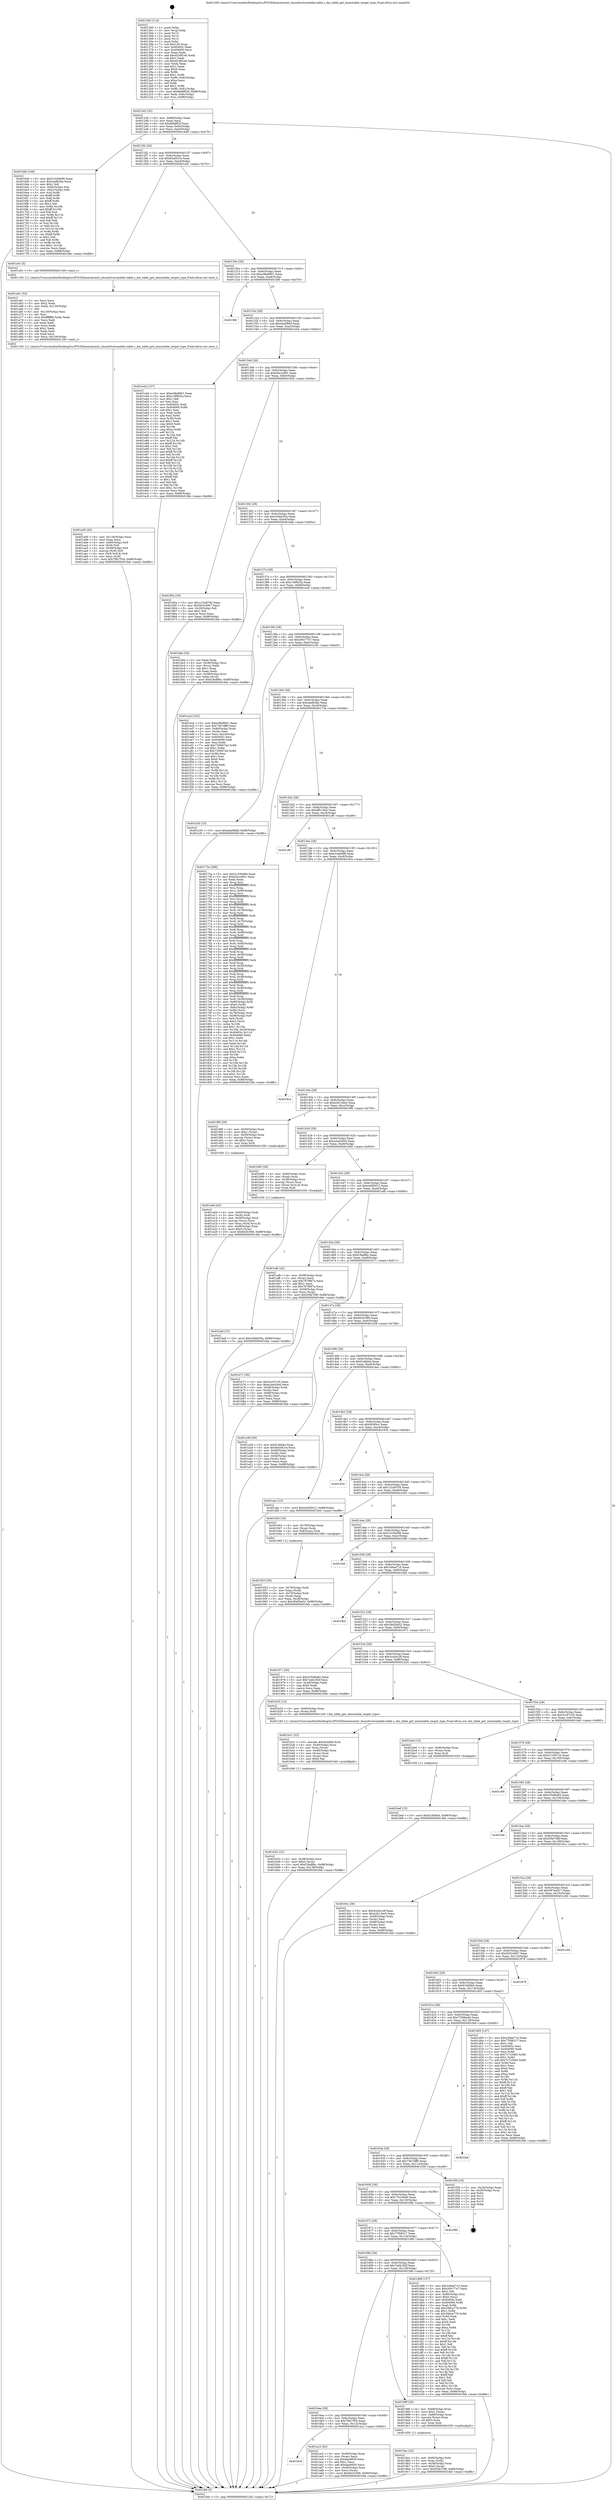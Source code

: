 digraph "0x401260" {
  label = "0x401260 (/mnt/c/Users/mathe/Desktop/tcc/POCII/binaries/extr_linuxdriversmddm-table.c_dm_table_get_immutable_target_type_Final-ollvm.out::main(0))"
  labelloc = "t"
  node[shape=record]

  Entry [label="",width=0.3,height=0.3,shape=circle,fillcolor=black,style=filled]
  "0x4012d2" [label="{
     0x4012d2 [32]\l
     | [instrs]\l
     &nbsp;&nbsp;0x4012d2 \<+6\>: mov -0x88(%rbp),%eax\l
     &nbsp;&nbsp;0x4012d8 \<+2\>: mov %eax,%ecx\l
     &nbsp;&nbsp;0x4012da \<+6\>: sub $0x8bfdf02f,%ecx\l
     &nbsp;&nbsp;0x4012e0 \<+6\>: mov %eax,-0x9c(%rbp)\l
     &nbsp;&nbsp;0x4012e6 \<+6\>: mov %ecx,-0xa0(%rbp)\l
     &nbsp;&nbsp;0x4012ec \<+6\>: je 00000000004016d0 \<main+0x470\>\l
  }"]
  "0x4016d0" [label="{
     0x4016d0 [106]\l
     | [instrs]\l
     &nbsp;&nbsp;0x4016d0 \<+5\>: mov $0x2103bd96,%eax\l
     &nbsp;&nbsp;0x4016d5 \<+5\>: mov $0xceefb3be,%ecx\l
     &nbsp;&nbsp;0x4016da \<+2\>: mov $0x1,%dl\l
     &nbsp;&nbsp;0x4016dc \<+7\>: mov -0x82(%rbp),%sil\l
     &nbsp;&nbsp;0x4016e3 \<+7\>: mov -0x81(%rbp),%dil\l
     &nbsp;&nbsp;0x4016ea \<+3\>: mov %sil,%r8b\l
     &nbsp;&nbsp;0x4016ed \<+4\>: xor $0xff,%r8b\l
     &nbsp;&nbsp;0x4016f1 \<+3\>: mov %dil,%r9b\l
     &nbsp;&nbsp;0x4016f4 \<+4\>: xor $0xff,%r9b\l
     &nbsp;&nbsp;0x4016f8 \<+3\>: xor $0x1,%dl\l
     &nbsp;&nbsp;0x4016fb \<+3\>: mov %r8b,%r10b\l
     &nbsp;&nbsp;0x4016fe \<+4\>: and $0xff,%r10b\l
     &nbsp;&nbsp;0x401702 \<+3\>: and %dl,%sil\l
     &nbsp;&nbsp;0x401705 \<+3\>: mov %r9b,%r11b\l
     &nbsp;&nbsp;0x401708 \<+4\>: and $0xff,%r11b\l
     &nbsp;&nbsp;0x40170c \<+3\>: and %dl,%dil\l
     &nbsp;&nbsp;0x40170f \<+3\>: or %sil,%r10b\l
     &nbsp;&nbsp;0x401712 \<+3\>: or %dil,%r11b\l
     &nbsp;&nbsp;0x401715 \<+3\>: xor %r11b,%r10b\l
     &nbsp;&nbsp;0x401718 \<+3\>: or %r9b,%r8b\l
     &nbsp;&nbsp;0x40171b \<+4\>: xor $0xff,%r8b\l
     &nbsp;&nbsp;0x40171f \<+3\>: or $0x1,%dl\l
     &nbsp;&nbsp;0x401722 \<+3\>: and %dl,%r8b\l
     &nbsp;&nbsp;0x401725 \<+3\>: or %r8b,%r10b\l
     &nbsp;&nbsp;0x401728 \<+4\>: test $0x1,%r10b\l
     &nbsp;&nbsp;0x40172c \<+3\>: cmovne %ecx,%eax\l
     &nbsp;&nbsp;0x40172f \<+6\>: mov %eax,-0x88(%rbp)\l
     &nbsp;&nbsp;0x401735 \<+5\>: jmp 0000000000401feb \<main+0xd8b\>\l
  }"]
  "0x4012f2" [label="{
     0x4012f2 [28]\l
     | [instrs]\l
     &nbsp;&nbsp;0x4012f2 \<+5\>: jmp 00000000004012f7 \<main+0x97\>\l
     &nbsp;&nbsp;0x4012f7 \<+6\>: mov -0x9c(%rbp),%eax\l
     &nbsp;&nbsp;0x4012fd \<+5\>: sub $0x9cbd5cc4,%eax\l
     &nbsp;&nbsp;0x401302 \<+6\>: mov %eax,-0xa4(%rbp)\l
     &nbsp;&nbsp;0x401308 \<+6\>: je 0000000000401a5c \<main+0x7fc\>\l
  }"]
  "0x401feb" [label="{
     0x401feb [5]\l
     | [instrs]\l
     &nbsp;&nbsp;0x401feb \<+5\>: jmp 00000000004012d2 \<main+0x72\>\l
  }"]
  "0x401260" [label="{
     0x401260 [114]\l
     | [instrs]\l
     &nbsp;&nbsp;0x401260 \<+1\>: push %rbp\l
     &nbsp;&nbsp;0x401261 \<+3\>: mov %rsp,%rbp\l
     &nbsp;&nbsp;0x401264 \<+2\>: push %r15\l
     &nbsp;&nbsp;0x401266 \<+2\>: push %r14\l
     &nbsp;&nbsp;0x401268 \<+2\>: push %r12\l
     &nbsp;&nbsp;0x40126a \<+1\>: push %rbx\l
     &nbsp;&nbsp;0x40126b \<+7\>: sub $0x120,%rsp\l
     &nbsp;&nbsp;0x401272 \<+7\>: mov 0x40405c,%eax\l
     &nbsp;&nbsp;0x401279 \<+7\>: mov 0x404060,%ecx\l
     &nbsp;&nbsp;0x401280 \<+2\>: mov %eax,%edx\l
     &nbsp;&nbsp;0x401282 \<+6\>: add $0xd2cf81e6,%edx\l
     &nbsp;&nbsp;0x401288 \<+3\>: sub $0x1,%edx\l
     &nbsp;&nbsp;0x40128b \<+6\>: sub $0xd2cf81e6,%edx\l
     &nbsp;&nbsp;0x401291 \<+3\>: imul %edx,%eax\l
     &nbsp;&nbsp;0x401294 \<+3\>: and $0x1,%eax\l
     &nbsp;&nbsp;0x401297 \<+3\>: cmp $0x0,%eax\l
     &nbsp;&nbsp;0x40129a \<+4\>: sete %r8b\l
     &nbsp;&nbsp;0x40129e \<+4\>: and $0x1,%r8b\l
     &nbsp;&nbsp;0x4012a2 \<+7\>: mov %r8b,-0x82(%rbp)\l
     &nbsp;&nbsp;0x4012a9 \<+3\>: cmp $0xa,%ecx\l
     &nbsp;&nbsp;0x4012ac \<+4\>: setl %r8b\l
     &nbsp;&nbsp;0x4012b0 \<+4\>: and $0x1,%r8b\l
     &nbsp;&nbsp;0x4012b4 \<+7\>: mov %r8b,-0x81(%rbp)\l
     &nbsp;&nbsp;0x4012bb \<+10\>: movl $0x8bfdf02f,-0x88(%rbp)\l
     &nbsp;&nbsp;0x4012c5 \<+6\>: mov %edi,-0x8c(%rbp)\l
     &nbsp;&nbsp;0x4012cb \<+7\>: mov %rsi,-0x98(%rbp)\l
  }"]
  Exit [label="",width=0.3,height=0.3,shape=circle,fillcolor=black,style=filled,peripheries=2]
  "0x401a5c" [label="{
     0x401a5c [5]\l
     | [instrs]\l
     &nbsp;&nbsp;0x401a5c \<+5\>: call 0000000000401160 \<next_i\>\l
     | [calls]\l
     &nbsp;&nbsp;0x401160 \{1\} (/mnt/c/Users/mathe/Desktop/tcc/POCII/binaries/extr_linuxdriversmddm-table.c_dm_table_get_immutable_target_type_Final-ollvm.out::next_i)\l
  }"]
  "0x40130e" [label="{
     0x40130e [28]\l
     | [instrs]\l
     &nbsp;&nbsp;0x40130e \<+5\>: jmp 0000000000401313 \<main+0xb3\>\l
     &nbsp;&nbsp;0x401313 \<+6\>: mov -0x9c(%rbp),%eax\l
     &nbsp;&nbsp;0x401319 \<+5\>: sub $0xa38e8901,%eax\l
     &nbsp;&nbsp;0x40131e \<+6\>: mov %eax,-0xa8(%rbp)\l
     &nbsp;&nbsp;0x401324 \<+6\>: je 0000000000401fd6 \<main+0xd76\>\l
  }"]
  "0x401bef" [label="{
     0x401bef [15]\l
     | [instrs]\l
     &nbsp;&nbsp;0x401bef \<+10\>: movl $0x61f4f4b4,-0x88(%rbp)\l
     &nbsp;&nbsp;0x401bf9 \<+5\>: jmp 0000000000401feb \<main+0xd8b\>\l
  }"]
  "0x401fd6" [label="{
     0x401fd6\l
  }", style=dashed]
  "0x40132a" [label="{
     0x40132a [28]\l
     | [instrs]\l
     &nbsp;&nbsp;0x40132a \<+5\>: jmp 000000000040132f \<main+0xcf\>\l
     &nbsp;&nbsp;0x40132f \<+6\>: mov -0x9c(%rbp),%eax\l
     &nbsp;&nbsp;0x401335 \<+5\>: sub $0xaba0fbbf,%eax\l
     &nbsp;&nbsp;0x40133a \<+6\>: mov %eax,-0xac(%rbp)\l
     &nbsp;&nbsp;0x401340 \<+6\>: je 0000000000401e44 \<main+0xbe4\>\l
  }"]
  "0x401baf" [label="{
     0x401baf [15]\l
     | [instrs]\l
     &nbsp;&nbsp;0x401baf \<+10\>: movl $0xc04b630a,-0x88(%rbp)\l
     &nbsp;&nbsp;0x401bb9 \<+5\>: jmp 0000000000401feb \<main+0xd8b\>\l
  }"]
  "0x401e44" [label="{
     0x401e44 [137]\l
     | [instrs]\l
     &nbsp;&nbsp;0x401e44 \<+5\>: mov $0xa38e8901,%eax\l
     &nbsp;&nbsp;0x401e49 \<+5\>: mov $0xc18f925a,%ecx\l
     &nbsp;&nbsp;0x401e4e \<+2\>: mov $0x1,%dl\l
     &nbsp;&nbsp;0x401e50 \<+2\>: xor %esi,%esi\l
     &nbsp;&nbsp;0x401e52 \<+7\>: mov 0x40405c,%edi\l
     &nbsp;&nbsp;0x401e59 \<+8\>: mov 0x404060,%r8d\l
     &nbsp;&nbsp;0x401e61 \<+3\>: sub $0x1,%esi\l
     &nbsp;&nbsp;0x401e64 \<+3\>: mov %edi,%r9d\l
     &nbsp;&nbsp;0x401e67 \<+3\>: add %esi,%r9d\l
     &nbsp;&nbsp;0x401e6a \<+4\>: imul %r9d,%edi\l
     &nbsp;&nbsp;0x401e6e \<+3\>: and $0x1,%edi\l
     &nbsp;&nbsp;0x401e71 \<+3\>: cmp $0x0,%edi\l
     &nbsp;&nbsp;0x401e74 \<+4\>: sete %r10b\l
     &nbsp;&nbsp;0x401e78 \<+4\>: cmp $0xa,%r8d\l
     &nbsp;&nbsp;0x401e7c \<+4\>: setl %r11b\l
     &nbsp;&nbsp;0x401e80 \<+3\>: mov %r10b,%bl\l
     &nbsp;&nbsp;0x401e83 \<+3\>: xor $0xff,%bl\l
     &nbsp;&nbsp;0x401e86 \<+3\>: mov %r11b,%r14b\l
     &nbsp;&nbsp;0x401e89 \<+4\>: xor $0xff,%r14b\l
     &nbsp;&nbsp;0x401e8d \<+3\>: xor $0x1,%dl\l
     &nbsp;&nbsp;0x401e90 \<+3\>: mov %bl,%r15b\l
     &nbsp;&nbsp;0x401e93 \<+4\>: and $0xff,%r15b\l
     &nbsp;&nbsp;0x401e97 \<+3\>: and %dl,%r10b\l
     &nbsp;&nbsp;0x401e9a \<+3\>: mov %r14b,%r12b\l
     &nbsp;&nbsp;0x401e9d \<+4\>: and $0xff,%r12b\l
     &nbsp;&nbsp;0x401ea1 \<+3\>: and %dl,%r11b\l
     &nbsp;&nbsp;0x401ea4 \<+3\>: or %r10b,%r15b\l
     &nbsp;&nbsp;0x401ea7 \<+3\>: or %r11b,%r12b\l
     &nbsp;&nbsp;0x401eaa \<+3\>: xor %r12b,%r15b\l
     &nbsp;&nbsp;0x401ead \<+3\>: or %r14b,%bl\l
     &nbsp;&nbsp;0x401eb0 \<+3\>: xor $0xff,%bl\l
     &nbsp;&nbsp;0x401eb3 \<+3\>: or $0x1,%dl\l
     &nbsp;&nbsp;0x401eb6 \<+2\>: and %dl,%bl\l
     &nbsp;&nbsp;0x401eb8 \<+3\>: or %bl,%r15b\l
     &nbsp;&nbsp;0x401ebb \<+4\>: test $0x1,%r15b\l
     &nbsp;&nbsp;0x401ebf \<+3\>: cmovne %ecx,%eax\l
     &nbsp;&nbsp;0x401ec2 \<+6\>: mov %eax,-0x88(%rbp)\l
     &nbsp;&nbsp;0x401ec8 \<+5\>: jmp 0000000000401feb \<main+0xd8b\>\l
  }"]
  "0x401346" [label="{
     0x401346 [28]\l
     | [instrs]\l
     &nbsp;&nbsp;0x401346 \<+5\>: jmp 000000000040134b \<main+0xeb\>\l
     &nbsp;&nbsp;0x40134b \<+6\>: mov -0x9c(%rbp),%eax\l
     &nbsp;&nbsp;0x401351 \<+5\>: sub $0xb5a1e901,%eax\l
     &nbsp;&nbsp;0x401356 \<+6\>: mov %eax,-0xb0(%rbp)\l
     &nbsp;&nbsp;0x40135c \<+6\>: je 000000000040185a \<main+0x5fa\>\l
  }"]
  "0x401b52" [label="{
     0x401b52 [31]\l
     | [instrs]\l
     &nbsp;&nbsp;0x401b52 \<+4\>: mov -0x38(%rbp),%rcx\l
     &nbsp;&nbsp;0x401b56 \<+6\>: movl $0x0,(%rcx)\l
     &nbsp;&nbsp;0x401b5c \<+10\>: movl $0xf18a8fbc,-0x88(%rbp)\l
     &nbsp;&nbsp;0x401b66 \<+6\>: mov %eax,-0x138(%rbp)\l
     &nbsp;&nbsp;0x401b6c \<+5\>: jmp 0000000000401feb \<main+0xd8b\>\l
  }"]
  "0x40185a" [label="{
     0x40185a [30]\l
     | [instrs]\l
     &nbsp;&nbsp;0x40185a \<+5\>: mov $0x131b8705,%eax\l
     &nbsp;&nbsp;0x40185f \<+5\>: mov $0x5b524907,%ecx\l
     &nbsp;&nbsp;0x401864 \<+3\>: mov -0x29(%rbp),%dl\l
     &nbsp;&nbsp;0x401867 \<+3\>: test $0x1,%dl\l
     &nbsp;&nbsp;0x40186a \<+3\>: cmovne %ecx,%eax\l
     &nbsp;&nbsp;0x40186d \<+6\>: mov %eax,-0x88(%rbp)\l
     &nbsp;&nbsp;0x401873 \<+5\>: jmp 0000000000401feb \<main+0xd8b\>\l
  }"]
  "0x401362" [label="{
     0x401362 [28]\l
     | [instrs]\l
     &nbsp;&nbsp;0x401362 \<+5\>: jmp 0000000000401367 \<main+0x107\>\l
     &nbsp;&nbsp;0x401367 \<+6\>: mov -0x9c(%rbp),%eax\l
     &nbsp;&nbsp;0x40136d \<+5\>: sub $0xc04b630a,%eax\l
     &nbsp;&nbsp;0x401372 \<+6\>: mov %eax,-0xb4(%rbp)\l
     &nbsp;&nbsp;0x401378 \<+6\>: je 0000000000401bbe \<main+0x95e\>\l
  }"]
  "0x401b31" [label="{
     0x401b31 [33]\l
     | [instrs]\l
     &nbsp;&nbsp;0x401b31 \<+10\>: movabs $0x4020b6,%rdi\l
     &nbsp;&nbsp;0x401b3b \<+4\>: mov -0x40(%rbp),%rcx\l
     &nbsp;&nbsp;0x401b3f \<+3\>: mov %rax,(%rcx)\l
     &nbsp;&nbsp;0x401b42 \<+4\>: mov -0x40(%rbp),%rax\l
     &nbsp;&nbsp;0x401b46 \<+3\>: mov (%rax),%rax\l
     &nbsp;&nbsp;0x401b49 \<+2\>: mov (%rax),%esi\l
     &nbsp;&nbsp;0x401b4b \<+2\>: mov $0x0,%al\l
     &nbsp;&nbsp;0x401b4d \<+5\>: call 0000000000401040 \<printf@plt\>\l
     | [calls]\l
     &nbsp;&nbsp;0x401040 \{1\} (unknown)\l
  }"]
  "0x401bbe" [label="{
     0x401bbe [34]\l
     | [instrs]\l
     &nbsp;&nbsp;0x401bbe \<+2\>: xor %eax,%eax\l
     &nbsp;&nbsp;0x401bc0 \<+4\>: mov -0x38(%rbp),%rcx\l
     &nbsp;&nbsp;0x401bc4 \<+2\>: mov (%rcx),%edx\l
     &nbsp;&nbsp;0x401bc6 \<+3\>: sub $0x1,%eax\l
     &nbsp;&nbsp;0x401bc9 \<+2\>: sub %eax,%edx\l
     &nbsp;&nbsp;0x401bcb \<+4\>: mov -0x38(%rbp),%rcx\l
     &nbsp;&nbsp;0x401bcf \<+2\>: mov %edx,(%rcx)\l
     &nbsp;&nbsp;0x401bd1 \<+10\>: movl $0xf18a8fbc,-0x88(%rbp)\l
     &nbsp;&nbsp;0x401bdb \<+5\>: jmp 0000000000401feb \<main+0xd8b\>\l
  }"]
  "0x40137e" [label="{
     0x40137e [28]\l
     | [instrs]\l
     &nbsp;&nbsp;0x40137e \<+5\>: jmp 0000000000401383 \<main+0x123\>\l
     &nbsp;&nbsp;0x401383 \<+6\>: mov -0x9c(%rbp),%eax\l
     &nbsp;&nbsp;0x401389 \<+5\>: sub $0xc18f925a,%eax\l
     &nbsp;&nbsp;0x40138e \<+6\>: mov %eax,-0xb8(%rbp)\l
     &nbsp;&nbsp;0x401394 \<+6\>: je 0000000000401ecd \<main+0xc6d\>\l
  }"]
  "0x4016c6" [label="{
     0x4016c6\l
  }", style=dashed]
  "0x401ecd" [label="{
     0x401ecd [105]\l
     | [instrs]\l
     &nbsp;&nbsp;0x401ecd \<+5\>: mov $0xa38e8901,%eax\l
     &nbsp;&nbsp;0x401ed2 \<+5\>: mov $0x74b7dff0,%ecx\l
     &nbsp;&nbsp;0x401ed7 \<+4\>: mov -0x80(%rbp),%rdx\l
     &nbsp;&nbsp;0x401edb \<+2\>: mov (%rdx),%esi\l
     &nbsp;&nbsp;0x401edd \<+3\>: mov %esi,-0x24(%rbp)\l
     &nbsp;&nbsp;0x401ee0 \<+7\>: mov 0x40405c,%esi\l
     &nbsp;&nbsp;0x401ee7 \<+7\>: mov 0x404060,%edi\l
     &nbsp;&nbsp;0x401eee \<+3\>: mov %esi,%r8d\l
     &nbsp;&nbsp;0x401ef1 \<+7\>: add $0x7356074d,%r8d\l
     &nbsp;&nbsp;0x401ef8 \<+4\>: sub $0x1,%r8d\l
     &nbsp;&nbsp;0x401efc \<+7\>: sub $0x7356074d,%r8d\l
     &nbsp;&nbsp;0x401f03 \<+4\>: imul %r8d,%esi\l
     &nbsp;&nbsp;0x401f07 \<+3\>: and $0x1,%esi\l
     &nbsp;&nbsp;0x401f0a \<+3\>: cmp $0x0,%esi\l
     &nbsp;&nbsp;0x401f0d \<+4\>: sete %r9b\l
     &nbsp;&nbsp;0x401f11 \<+3\>: cmp $0xa,%edi\l
     &nbsp;&nbsp;0x401f14 \<+4\>: setl %r10b\l
     &nbsp;&nbsp;0x401f18 \<+3\>: mov %r9b,%r11b\l
     &nbsp;&nbsp;0x401f1b \<+3\>: and %r10b,%r11b\l
     &nbsp;&nbsp;0x401f1e \<+3\>: xor %r10b,%r9b\l
     &nbsp;&nbsp;0x401f21 \<+3\>: or %r9b,%r11b\l
     &nbsp;&nbsp;0x401f24 \<+4\>: test $0x1,%r11b\l
     &nbsp;&nbsp;0x401f28 \<+3\>: cmovne %ecx,%eax\l
     &nbsp;&nbsp;0x401f2b \<+6\>: mov %eax,-0x88(%rbp)\l
     &nbsp;&nbsp;0x401f31 \<+5\>: jmp 0000000000401feb \<main+0xd8b\>\l
  }"]
  "0x40139a" [label="{
     0x40139a [28]\l
     | [instrs]\l
     &nbsp;&nbsp;0x40139a \<+5\>: jmp 000000000040139f \<main+0x13f\>\l
     &nbsp;&nbsp;0x40139f \<+6\>: mov -0x9c(%rbp),%eax\l
     &nbsp;&nbsp;0x4013a5 \<+5\>: sub $0xc95c77e7,%eax\l
     &nbsp;&nbsp;0x4013aa \<+6\>: mov %eax,-0xbc(%rbp)\l
     &nbsp;&nbsp;0x4013b0 \<+6\>: je 0000000000401e35 \<main+0xbd5\>\l
  }"]
  "0x401ac2" [label="{
     0x401ac2 [42]\l
     | [instrs]\l
     &nbsp;&nbsp;0x401ac2 \<+4\>: mov -0x48(%rbp),%rax\l
     &nbsp;&nbsp;0x401ac6 \<+2\>: mov (%rax),%ecx\l
     &nbsp;&nbsp;0x401ac8 \<+6\>: sub $0xdaa9930,%ecx\l
     &nbsp;&nbsp;0x401ace \<+3\>: add $0x1,%ecx\l
     &nbsp;&nbsp;0x401ad1 \<+6\>: add $0xdaa9930,%ecx\l
     &nbsp;&nbsp;0x401ad7 \<+4\>: mov -0x48(%rbp),%rax\l
     &nbsp;&nbsp;0x401adb \<+2\>: mov %ecx,(%rax)\l
     &nbsp;&nbsp;0x401add \<+10\>: movl $0xfdc5c566,-0x88(%rbp)\l
     &nbsp;&nbsp;0x401ae7 \<+5\>: jmp 0000000000401feb \<main+0xd8b\>\l
  }"]
  "0x401e35" [label="{
     0x401e35 [15]\l
     | [instrs]\l
     &nbsp;&nbsp;0x401e35 \<+10\>: movl $0xaba0fbbf,-0x88(%rbp)\l
     &nbsp;&nbsp;0x401e3f \<+5\>: jmp 0000000000401feb \<main+0xd8b\>\l
  }"]
  "0x4013b6" [label="{
     0x4013b6 [28]\l
     | [instrs]\l
     &nbsp;&nbsp;0x4013b6 \<+5\>: jmp 00000000004013bb \<main+0x15b\>\l
     &nbsp;&nbsp;0x4013bb \<+6\>: mov -0x9c(%rbp),%eax\l
     &nbsp;&nbsp;0x4013c1 \<+5\>: sub $0xceefb3be,%eax\l
     &nbsp;&nbsp;0x4013c6 \<+6\>: mov %eax,-0xc0(%rbp)\l
     &nbsp;&nbsp;0x4013cc \<+6\>: je 000000000040173a \<main+0x4da\>\l
  }"]
  "0x401a95" [label="{
     0x401a95 [45]\l
     | [instrs]\l
     &nbsp;&nbsp;0x401a95 \<+6\>: mov -0x134(%rbp),%ecx\l
     &nbsp;&nbsp;0x401a9b \<+3\>: imul %eax,%ecx\l
     &nbsp;&nbsp;0x401a9e \<+4\>: mov -0x60(%rbp),%r8\l
     &nbsp;&nbsp;0x401aa2 \<+3\>: mov (%r8),%r8\l
     &nbsp;&nbsp;0x401aa5 \<+4\>: mov -0x58(%rbp),%r9\l
     &nbsp;&nbsp;0x401aa9 \<+3\>: movslq (%r9),%r9\l
     &nbsp;&nbsp;0x401aac \<+4\>: mov (%r8,%r9,8),%r8\l
     &nbsp;&nbsp;0x401ab0 \<+3\>: mov %ecx,(%r8)\l
     &nbsp;&nbsp;0x401ab3 \<+10\>: movl $0x7f827f34,-0x88(%rbp)\l
     &nbsp;&nbsp;0x401abd \<+5\>: jmp 0000000000401feb \<main+0xd8b\>\l
  }"]
  "0x40173a" [label="{
     0x40173a [288]\l
     | [instrs]\l
     &nbsp;&nbsp;0x40173a \<+5\>: mov $0x2103bd96,%eax\l
     &nbsp;&nbsp;0x40173f \<+5\>: mov $0xb5a1e901,%ecx\l
     &nbsp;&nbsp;0x401744 \<+2\>: xor %edx,%edx\l
     &nbsp;&nbsp;0x401746 \<+3\>: mov %rsp,%rsi\l
     &nbsp;&nbsp;0x401749 \<+4\>: add $0xfffffffffffffff0,%rsi\l
     &nbsp;&nbsp;0x40174d \<+3\>: mov %rsi,%rsp\l
     &nbsp;&nbsp;0x401750 \<+4\>: mov %rsi,-0x80(%rbp)\l
     &nbsp;&nbsp;0x401754 \<+3\>: mov %rsp,%rsi\l
     &nbsp;&nbsp;0x401757 \<+4\>: add $0xfffffffffffffff0,%rsi\l
     &nbsp;&nbsp;0x40175b \<+3\>: mov %rsi,%rsp\l
     &nbsp;&nbsp;0x40175e \<+3\>: mov %rsp,%rdi\l
     &nbsp;&nbsp;0x401761 \<+4\>: add $0xfffffffffffffff0,%rdi\l
     &nbsp;&nbsp;0x401765 \<+3\>: mov %rdi,%rsp\l
     &nbsp;&nbsp;0x401768 \<+4\>: mov %rdi,-0x78(%rbp)\l
     &nbsp;&nbsp;0x40176c \<+3\>: mov %rsp,%rdi\l
     &nbsp;&nbsp;0x40176f \<+4\>: add $0xfffffffffffffff0,%rdi\l
     &nbsp;&nbsp;0x401773 \<+3\>: mov %rdi,%rsp\l
     &nbsp;&nbsp;0x401776 \<+4\>: mov %rdi,-0x70(%rbp)\l
     &nbsp;&nbsp;0x40177a \<+3\>: mov %rsp,%rdi\l
     &nbsp;&nbsp;0x40177d \<+4\>: add $0xfffffffffffffff0,%rdi\l
     &nbsp;&nbsp;0x401781 \<+3\>: mov %rdi,%rsp\l
     &nbsp;&nbsp;0x401784 \<+4\>: mov %rdi,-0x68(%rbp)\l
     &nbsp;&nbsp;0x401788 \<+3\>: mov %rsp,%rdi\l
     &nbsp;&nbsp;0x40178b \<+4\>: add $0xfffffffffffffff0,%rdi\l
     &nbsp;&nbsp;0x40178f \<+3\>: mov %rdi,%rsp\l
     &nbsp;&nbsp;0x401792 \<+4\>: mov %rdi,-0x60(%rbp)\l
     &nbsp;&nbsp;0x401796 \<+3\>: mov %rsp,%rdi\l
     &nbsp;&nbsp;0x401799 \<+4\>: add $0xfffffffffffffff0,%rdi\l
     &nbsp;&nbsp;0x40179d \<+3\>: mov %rdi,%rsp\l
     &nbsp;&nbsp;0x4017a0 \<+4\>: mov %rdi,-0x58(%rbp)\l
     &nbsp;&nbsp;0x4017a4 \<+3\>: mov %rsp,%rdi\l
     &nbsp;&nbsp;0x4017a7 \<+4\>: add $0xfffffffffffffff0,%rdi\l
     &nbsp;&nbsp;0x4017ab \<+3\>: mov %rdi,%rsp\l
     &nbsp;&nbsp;0x4017ae \<+4\>: mov %rdi,-0x50(%rbp)\l
     &nbsp;&nbsp;0x4017b2 \<+3\>: mov %rsp,%rdi\l
     &nbsp;&nbsp;0x4017b5 \<+4\>: add $0xfffffffffffffff0,%rdi\l
     &nbsp;&nbsp;0x4017b9 \<+3\>: mov %rdi,%rsp\l
     &nbsp;&nbsp;0x4017bc \<+4\>: mov %rdi,-0x48(%rbp)\l
     &nbsp;&nbsp;0x4017c0 \<+3\>: mov %rsp,%rdi\l
     &nbsp;&nbsp;0x4017c3 \<+4\>: add $0xfffffffffffffff0,%rdi\l
     &nbsp;&nbsp;0x4017c7 \<+3\>: mov %rdi,%rsp\l
     &nbsp;&nbsp;0x4017ca \<+4\>: mov %rdi,-0x40(%rbp)\l
     &nbsp;&nbsp;0x4017ce \<+3\>: mov %rsp,%rdi\l
     &nbsp;&nbsp;0x4017d1 \<+4\>: add $0xfffffffffffffff0,%rdi\l
     &nbsp;&nbsp;0x4017d5 \<+3\>: mov %rdi,%rsp\l
     &nbsp;&nbsp;0x4017d8 \<+4\>: mov %rdi,-0x38(%rbp)\l
     &nbsp;&nbsp;0x4017dc \<+4\>: mov -0x80(%rbp),%rdi\l
     &nbsp;&nbsp;0x4017e0 \<+6\>: movl $0x0,(%rdi)\l
     &nbsp;&nbsp;0x4017e6 \<+7\>: mov -0x8c(%rbp),%r8d\l
     &nbsp;&nbsp;0x4017ed \<+3\>: mov %r8d,(%rsi)\l
     &nbsp;&nbsp;0x4017f0 \<+4\>: mov -0x78(%rbp),%rdi\l
     &nbsp;&nbsp;0x4017f4 \<+7\>: mov -0x98(%rbp),%r9\l
     &nbsp;&nbsp;0x4017fb \<+3\>: mov %r9,(%rdi)\l
     &nbsp;&nbsp;0x4017fe \<+3\>: cmpl $0x2,(%rsi)\l
     &nbsp;&nbsp;0x401801 \<+4\>: setne %r10b\l
     &nbsp;&nbsp;0x401805 \<+4\>: and $0x1,%r10b\l
     &nbsp;&nbsp;0x401809 \<+4\>: mov %r10b,-0x29(%rbp)\l
     &nbsp;&nbsp;0x40180d \<+8\>: mov 0x40405c,%r11d\l
     &nbsp;&nbsp;0x401815 \<+7\>: mov 0x404060,%ebx\l
     &nbsp;&nbsp;0x40181c \<+3\>: sub $0x1,%edx\l
     &nbsp;&nbsp;0x40181f \<+3\>: mov %r11d,%r14d\l
     &nbsp;&nbsp;0x401822 \<+3\>: add %edx,%r14d\l
     &nbsp;&nbsp;0x401825 \<+4\>: imul %r14d,%r11d\l
     &nbsp;&nbsp;0x401829 \<+4\>: and $0x1,%r11d\l
     &nbsp;&nbsp;0x40182d \<+4\>: cmp $0x0,%r11d\l
     &nbsp;&nbsp;0x401831 \<+4\>: sete %r10b\l
     &nbsp;&nbsp;0x401835 \<+3\>: cmp $0xa,%ebx\l
     &nbsp;&nbsp;0x401838 \<+4\>: setl %r15b\l
     &nbsp;&nbsp;0x40183c \<+3\>: mov %r10b,%r12b\l
     &nbsp;&nbsp;0x40183f \<+3\>: and %r15b,%r12b\l
     &nbsp;&nbsp;0x401842 \<+3\>: xor %r15b,%r10b\l
     &nbsp;&nbsp;0x401845 \<+3\>: or %r10b,%r12b\l
     &nbsp;&nbsp;0x401848 \<+4\>: test $0x1,%r12b\l
     &nbsp;&nbsp;0x40184c \<+3\>: cmovne %ecx,%eax\l
     &nbsp;&nbsp;0x40184f \<+6\>: mov %eax,-0x88(%rbp)\l
     &nbsp;&nbsp;0x401855 \<+5\>: jmp 0000000000401feb \<main+0xd8b\>\l
  }"]
  "0x4013d2" [label="{
     0x4013d2 [28]\l
     | [instrs]\l
     &nbsp;&nbsp;0x4013d2 \<+5\>: jmp 00000000004013d7 \<main+0x177\>\l
     &nbsp;&nbsp;0x4013d7 \<+6\>: mov -0x9c(%rbp),%eax\l
     &nbsp;&nbsp;0x4013dd \<+5\>: sub $0xdff119a2,%eax\l
     &nbsp;&nbsp;0x4013e2 \<+6\>: mov %eax,-0xc4(%rbp)\l
     &nbsp;&nbsp;0x4013e8 \<+6\>: je 0000000000401cf6 \<main+0xa96\>\l
  }"]
  "0x401a61" [label="{
     0x401a61 [52]\l
     | [instrs]\l
     &nbsp;&nbsp;0x401a61 \<+2\>: xor %ecx,%ecx\l
     &nbsp;&nbsp;0x401a63 \<+5\>: mov $0x2,%edx\l
     &nbsp;&nbsp;0x401a68 \<+6\>: mov %edx,-0x130(%rbp)\l
     &nbsp;&nbsp;0x401a6e \<+1\>: cltd\l
     &nbsp;&nbsp;0x401a6f \<+6\>: mov -0x130(%rbp),%esi\l
     &nbsp;&nbsp;0x401a75 \<+2\>: idiv %esi\l
     &nbsp;&nbsp;0x401a77 \<+6\>: imul $0xfffffffe,%edx,%edx\l
     &nbsp;&nbsp;0x401a7d \<+2\>: mov %ecx,%edi\l
     &nbsp;&nbsp;0x401a7f \<+2\>: sub %edx,%edi\l
     &nbsp;&nbsp;0x401a81 \<+2\>: mov %ecx,%edx\l
     &nbsp;&nbsp;0x401a83 \<+3\>: sub $0x1,%edx\l
     &nbsp;&nbsp;0x401a86 \<+2\>: add %edx,%edi\l
     &nbsp;&nbsp;0x401a88 \<+2\>: sub %edi,%ecx\l
     &nbsp;&nbsp;0x401a8a \<+6\>: mov %ecx,-0x134(%rbp)\l
     &nbsp;&nbsp;0x401a90 \<+5\>: call 0000000000401160 \<next_i\>\l
     | [calls]\l
     &nbsp;&nbsp;0x401160 \{1\} (/mnt/c/Users/mathe/Desktop/tcc/POCII/binaries/extr_linuxdriversmddm-table.c_dm_table_get_immutable_target_type_Final-ollvm.out::next_i)\l
  }"]
  "0x401a0d" [label="{
     0x401a0d [43]\l
     | [instrs]\l
     &nbsp;&nbsp;0x401a0d \<+4\>: mov -0x60(%rbp),%rdi\l
     &nbsp;&nbsp;0x401a11 \<+3\>: mov (%rdi),%rdi\l
     &nbsp;&nbsp;0x401a14 \<+4\>: mov -0x58(%rbp),%rcx\l
     &nbsp;&nbsp;0x401a18 \<+3\>: movslq (%rcx),%rcx\l
     &nbsp;&nbsp;0x401a1b \<+4\>: mov %rax,(%rdi,%rcx,8)\l
     &nbsp;&nbsp;0x401a1f \<+4\>: mov -0x48(%rbp),%rax\l
     &nbsp;&nbsp;0x401a23 \<+6\>: movl $0x0,(%rax)\l
     &nbsp;&nbsp;0x401a29 \<+10\>: movl $0xfdc5c566,-0x88(%rbp)\l
     &nbsp;&nbsp;0x401a33 \<+5\>: jmp 0000000000401feb \<main+0xd8b\>\l
  }"]
  "0x401cf6" [label="{
     0x401cf6\l
  }", style=dashed]
  "0x4013ee" [label="{
     0x4013ee [28]\l
     | [instrs]\l
     &nbsp;&nbsp;0x4013ee \<+5\>: jmp 00000000004013f3 \<main+0x193\>\l
     &nbsp;&nbsp;0x4013f3 \<+6\>: mov -0x9c(%rbp),%eax\l
     &nbsp;&nbsp;0x4013f9 \<+5\>: sub $0xe1edddf8,%eax\l
     &nbsp;&nbsp;0x4013fe \<+6\>: mov %eax,-0xc8(%rbp)\l
     &nbsp;&nbsp;0x401404 \<+6\>: je 00000000004018ce \<main+0x66e\>\l
  }"]
  "0x4019ac" [label="{
     0x4019ac [32]\l
     | [instrs]\l
     &nbsp;&nbsp;0x4019ac \<+4\>: mov -0x60(%rbp),%rdi\l
     &nbsp;&nbsp;0x4019b0 \<+3\>: mov %rax,(%rdi)\l
     &nbsp;&nbsp;0x4019b3 \<+4\>: mov -0x58(%rbp),%rax\l
     &nbsp;&nbsp;0x4019b7 \<+6\>: movl $0x0,(%rax)\l
     &nbsp;&nbsp;0x4019bd \<+10\>: movl $0x55fa708f,-0x88(%rbp)\l
     &nbsp;&nbsp;0x4019c7 \<+5\>: jmp 0000000000401feb \<main+0xd8b\>\l
  }"]
  "0x4018ce" [label="{
     0x4018ce\l
  }", style=dashed]
  "0x40140a" [label="{
     0x40140a [28]\l
     | [instrs]\l
     &nbsp;&nbsp;0x40140a \<+5\>: jmp 000000000040140f \<main+0x1af\>\l
     &nbsp;&nbsp;0x40140f \<+6\>: mov -0x9c(%rbp),%eax\l
     &nbsp;&nbsp;0x401415 \<+5\>: sub $0xe2613ee5,%eax\l
     &nbsp;&nbsp;0x40141a \<+6\>: mov %eax,-0xcc(%rbp)\l
     &nbsp;&nbsp;0x401420 \<+6\>: je 00000000004019f0 \<main+0x790\>\l
  }"]
  "0x4016aa" [label="{
     0x4016aa [28]\l
     | [instrs]\l
     &nbsp;&nbsp;0x4016aa \<+5\>: jmp 00000000004016af \<main+0x44f\>\l
     &nbsp;&nbsp;0x4016af \<+6\>: mov -0x9c(%rbp),%eax\l
     &nbsp;&nbsp;0x4016b5 \<+5\>: sub $0x7f827f34,%eax\l
     &nbsp;&nbsp;0x4016ba \<+6\>: mov %eax,-0x12c(%rbp)\l
     &nbsp;&nbsp;0x4016c0 \<+6\>: je 0000000000401ac2 \<main+0x862\>\l
  }"]
  "0x4019f0" [label="{
     0x4019f0 [29]\l
     | [instrs]\l
     &nbsp;&nbsp;0x4019f0 \<+4\>: mov -0x50(%rbp),%rax\l
     &nbsp;&nbsp;0x4019f4 \<+6\>: movl $0x1,(%rax)\l
     &nbsp;&nbsp;0x4019fa \<+4\>: mov -0x50(%rbp),%rax\l
     &nbsp;&nbsp;0x4019fe \<+3\>: movslq (%rax),%rax\l
     &nbsp;&nbsp;0x401a01 \<+4\>: shl $0x2,%rax\l
     &nbsp;&nbsp;0x401a05 \<+3\>: mov %rax,%rdi\l
     &nbsp;&nbsp;0x401a08 \<+5\>: call 0000000000401050 \<malloc@plt\>\l
     | [calls]\l
     &nbsp;&nbsp;0x401050 \{1\} (unknown)\l
  }"]
  "0x401426" [label="{
     0x401426 [28]\l
     | [instrs]\l
     &nbsp;&nbsp;0x401426 \<+5\>: jmp 000000000040142b \<main+0x1cb\>\l
     &nbsp;&nbsp;0x40142b \<+6\>: mov -0x9c(%rbp),%eax\l
     &nbsp;&nbsp;0x401431 \<+5\>: sub $0xe2ea540d,%eax\l
     &nbsp;&nbsp;0x401436 \<+6\>: mov %eax,-0xd0(%rbp)\l
     &nbsp;&nbsp;0x40143c \<+6\>: je 0000000000401b95 \<main+0x935\>\l
  }"]
  "0x40198f" [label="{
     0x40198f [29]\l
     | [instrs]\l
     &nbsp;&nbsp;0x40198f \<+4\>: mov -0x68(%rbp),%rax\l
     &nbsp;&nbsp;0x401993 \<+6\>: movl $0x1,(%rax)\l
     &nbsp;&nbsp;0x401999 \<+4\>: mov -0x68(%rbp),%rax\l
     &nbsp;&nbsp;0x40199d \<+3\>: movslq (%rax),%rax\l
     &nbsp;&nbsp;0x4019a0 \<+4\>: shl $0x3,%rax\l
     &nbsp;&nbsp;0x4019a4 \<+3\>: mov %rax,%rdi\l
     &nbsp;&nbsp;0x4019a7 \<+5\>: call 0000000000401050 \<malloc@plt\>\l
     | [calls]\l
     &nbsp;&nbsp;0x401050 \{1\} (unknown)\l
  }"]
  "0x401b95" [label="{
     0x401b95 [26]\l
     | [instrs]\l
     &nbsp;&nbsp;0x401b95 \<+4\>: mov -0x60(%rbp),%rax\l
     &nbsp;&nbsp;0x401b99 \<+3\>: mov (%rax),%rax\l
     &nbsp;&nbsp;0x401b9c \<+4\>: mov -0x38(%rbp),%rcx\l
     &nbsp;&nbsp;0x401ba0 \<+3\>: movslq (%rcx),%rcx\l
     &nbsp;&nbsp;0x401ba3 \<+4\>: mov (%rax,%rcx,8),%rax\l
     &nbsp;&nbsp;0x401ba7 \<+3\>: mov %rax,%rdi\l
     &nbsp;&nbsp;0x401baa \<+5\>: call 0000000000401030 \<free@plt\>\l
     | [calls]\l
     &nbsp;&nbsp;0x401030 \{1\} (unknown)\l
  }"]
  "0x401442" [label="{
     0x401442 [28]\l
     | [instrs]\l
     &nbsp;&nbsp;0x401442 \<+5\>: jmp 0000000000401447 \<main+0x1e7\>\l
     &nbsp;&nbsp;0x401447 \<+6\>: mov -0x9c(%rbp),%eax\l
     &nbsp;&nbsp;0x40144d \<+5\>: sub $0xecb95012,%eax\l
     &nbsp;&nbsp;0x401452 \<+6\>: mov %eax,-0xd4(%rbp)\l
     &nbsp;&nbsp;0x401458 \<+6\>: je 0000000000401afb \<main+0x89b\>\l
  }"]
  "0x40168e" [label="{
     0x40168e [28]\l
     | [instrs]\l
     &nbsp;&nbsp;0x40168e \<+5\>: jmp 0000000000401693 \<main+0x433\>\l
     &nbsp;&nbsp;0x401693 \<+6\>: mov -0x9c(%rbp),%eax\l
     &nbsp;&nbsp;0x401699 \<+5\>: sub $0x7ad4182f,%eax\l
     &nbsp;&nbsp;0x40169e \<+6\>: mov %eax,-0x128(%rbp)\l
     &nbsp;&nbsp;0x4016a4 \<+6\>: je 000000000040198f \<main+0x72f\>\l
  }"]
  "0x401afb" [label="{
     0x401afb [42]\l
     | [instrs]\l
     &nbsp;&nbsp;0x401afb \<+4\>: mov -0x58(%rbp),%rax\l
     &nbsp;&nbsp;0x401aff \<+2\>: mov (%rax),%ecx\l
     &nbsp;&nbsp;0x401b01 \<+6\>: add $0x767f867a,%ecx\l
     &nbsp;&nbsp;0x401b07 \<+3\>: add $0x1,%ecx\l
     &nbsp;&nbsp;0x401b0a \<+6\>: sub $0x767f867a,%ecx\l
     &nbsp;&nbsp;0x401b10 \<+4\>: mov -0x58(%rbp),%rax\l
     &nbsp;&nbsp;0x401b14 \<+2\>: mov %ecx,(%rax)\l
     &nbsp;&nbsp;0x401b16 \<+10\>: movl $0x55fa708f,-0x88(%rbp)\l
     &nbsp;&nbsp;0x401b20 \<+5\>: jmp 0000000000401feb \<main+0xd8b\>\l
  }"]
  "0x40145e" [label="{
     0x40145e [28]\l
     | [instrs]\l
     &nbsp;&nbsp;0x40145e \<+5\>: jmp 0000000000401463 \<main+0x203\>\l
     &nbsp;&nbsp;0x401463 \<+6\>: mov -0x9c(%rbp),%eax\l
     &nbsp;&nbsp;0x401469 \<+5\>: sub $0xf18a8fbc,%eax\l
     &nbsp;&nbsp;0x40146e \<+6\>: mov %eax,-0xd8(%rbp)\l
     &nbsp;&nbsp;0x401474 \<+6\>: je 0000000000401b71 \<main+0x911\>\l
  }"]
  "0x401d98" [label="{
     0x401d98 [157]\l
     | [instrs]\l
     &nbsp;&nbsp;0x401d98 \<+5\>: mov $0x249ae710,%eax\l
     &nbsp;&nbsp;0x401d9d \<+5\>: mov $0xc95c77e7,%ecx\l
     &nbsp;&nbsp;0x401da2 \<+2\>: mov $0x1,%dl\l
     &nbsp;&nbsp;0x401da4 \<+4\>: mov -0x80(%rbp),%rsi\l
     &nbsp;&nbsp;0x401da8 \<+6\>: movl $0x0,(%rsi)\l
     &nbsp;&nbsp;0x401dae \<+7\>: mov 0x40405c,%edi\l
     &nbsp;&nbsp;0x401db5 \<+8\>: mov 0x404060,%r8d\l
     &nbsp;&nbsp;0x401dbd \<+3\>: mov %edi,%r9d\l
     &nbsp;&nbsp;0x401dc0 \<+7\>: add $0x29dca776,%r9d\l
     &nbsp;&nbsp;0x401dc7 \<+4\>: sub $0x1,%r9d\l
     &nbsp;&nbsp;0x401dcb \<+7\>: sub $0x29dca776,%r9d\l
     &nbsp;&nbsp;0x401dd2 \<+4\>: imul %r9d,%edi\l
     &nbsp;&nbsp;0x401dd6 \<+3\>: and $0x1,%edi\l
     &nbsp;&nbsp;0x401dd9 \<+3\>: cmp $0x0,%edi\l
     &nbsp;&nbsp;0x401ddc \<+4\>: sete %r10b\l
     &nbsp;&nbsp;0x401de0 \<+4\>: cmp $0xa,%r8d\l
     &nbsp;&nbsp;0x401de4 \<+4\>: setl %r11b\l
     &nbsp;&nbsp;0x401de8 \<+3\>: mov %r10b,%bl\l
     &nbsp;&nbsp;0x401deb \<+3\>: xor $0xff,%bl\l
     &nbsp;&nbsp;0x401dee \<+3\>: mov %r11b,%r14b\l
     &nbsp;&nbsp;0x401df1 \<+4\>: xor $0xff,%r14b\l
     &nbsp;&nbsp;0x401df5 \<+3\>: xor $0x1,%dl\l
     &nbsp;&nbsp;0x401df8 \<+3\>: mov %bl,%r15b\l
     &nbsp;&nbsp;0x401dfb \<+4\>: and $0xff,%r15b\l
     &nbsp;&nbsp;0x401dff \<+3\>: and %dl,%r10b\l
     &nbsp;&nbsp;0x401e02 \<+3\>: mov %r14b,%r12b\l
     &nbsp;&nbsp;0x401e05 \<+4\>: and $0xff,%r12b\l
     &nbsp;&nbsp;0x401e09 \<+3\>: and %dl,%r11b\l
     &nbsp;&nbsp;0x401e0c \<+3\>: or %r10b,%r15b\l
     &nbsp;&nbsp;0x401e0f \<+3\>: or %r11b,%r12b\l
     &nbsp;&nbsp;0x401e12 \<+3\>: xor %r12b,%r15b\l
     &nbsp;&nbsp;0x401e15 \<+3\>: or %r14b,%bl\l
     &nbsp;&nbsp;0x401e18 \<+3\>: xor $0xff,%bl\l
     &nbsp;&nbsp;0x401e1b \<+3\>: or $0x1,%dl\l
     &nbsp;&nbsp;0x401e1e \<+2\>: and %dl,%bl\l
     &nbsp;&nbsp;0x401e20 \<+3\>: or %bl,%r15b\l
     &nbsp;&nbsp;0x401e23 \<+4\>: test $0x1,%r15b\l
     &nbsp;&nbsp;0x401e27 \<+3\>: cmovne %ecx,%eax\l
     &nbsp;&nbsp;0x401e2a \<+6\>: mov %eax,-0x88(%rbp)\l
     &nbsp;&nbsp;0x401e30 \<+5\>: jmp 0000000000401feb \<main+0xd8b\>\l
  }"]
  "0x401b71" [label="{
     0x401b71 [36]\l
     | [instrs]\l
     &nbsp;&nbsp;0x401b71 \<+5\>: mov $0x3cc97c35,%eax\l
     &nbsp;&nbsp;0x401b76 \<+5\>: mov $0xe2ea540d,%ecx\l
     &nbsp;&nbsp;0x401b7b \<+4\>: mov -0x38(%rbp),%rdx\l
     &nbsp;&nbsp;0x401b7f \<+2\>: mov (%rdx),%esi\l
     &nbsp;&nbsp;0x401b81 \<+4\>: mov -0x68(%rbp),%rdx\l
     &nbsp;&nbsp;0x401b85 \<+2\>: cmp (%rdx),%esi\l
     &nbsp;&nbsp;0x401b87 \<+3\>: cmovl %ecx,%eax\l
     &nbsp;&nbsp;0x401b8a \<+6\>: mov %eax,-0x88(%rbp)\l
     &nbsp;&nbsp;0x401b90 \<+5\>: jmp 0000000000401feb \<main+0xd8b\>\l
  }"]
  "0x40147a" [label="{
     0x40147a [28]\l
     | [instrs]\l
     &nbsp;&nbsp;0x40147a \<+5\>: jmp 000000000040147f \<main+0x21f\>\l
     &nbsp;&nbsp;0x40147f \<+6\>: mov -0x9c(%rbp),%eax\l
     &nbsp;&nbsp;0x401485 \<+5\>: sub $0xfdc5c566,%eax\l
     &nbsp;&nbsp;0x40148a \<+6\>: mov %eax,-0xdc(%rbp)\l
     &nbsp;&nbsp;0x401490 \<+6\>: je 0000000000401a38 \<main+0x7d8\>\l
  }"]
  "0x401672" [label="{
     0x401672 [28]\l
     | [instrs]\l
     &nbsp;&nbsp;0x401672 \<+5\>: jmp 0000000000401677 \<main+0x417\>\l
     &nbsp;&nbsp;0x401677 \<+6\>: mov -0x9c(%rbp),%eax\l
     &nbsp;&nbsp;0x40167d \<+5\>: sub $0x77f08317,%eax\l
     &nbsp;&nbsp;0x401682 \<+6\>: mov %eax,-0x124(%rbp)\l
     &nbsp;&nbsp;0x401688 \<+6\>: je 0000000000401d98 \<main+0xb38\>\l
  }"]
  "0x401a38" [label="{
     0x401a38 [36]\l
     | [instrs]\l
     &nbsp;&nbsp;0x401a38 \<+5\>: mov $0xf1a8d4a,%eax\l
     &nbsp;&nbsp;0x401a3d \<+5\>: mov $0x9cbd5cc4,%ecx\l
     &nbsp;&nbsp;0x401a42 \<+4\>: mov -0x48(%rbp),%rdx\l
     &nbsp;&nbsp;0x401a46 \<+2\>: mov (%rdx),%esi\l
     &nbsp;&nbsp;0x401a48 \<+4\>: mov -0x50(%rbp),%rdx\l
     &nbsp;&nbsp;0x401a4c \<+2\>: cmp (%rdx),%esi\l
     &nbsp;&nbsp;0x401a4e \<+3\>: cmovl %ecx,%eax\l
     &nbsp;&nbsp;0x401a51 \<+6\>: mov %eax,-0x88(%rbp)\l
     &nbsp;&nbsp;0x401a57 \<+5\>: jmp 0000000000401feb \<main+0xd8b\>\l
  }"]
  "0x401496" [label="{
     0x401496 [28]\l
     | [instrs]\l
     &nbsp;&nbsp;0x401496 \<+5\>: jmp 000000000040149b \<main+0x23b\>\l
     &nbsp;&nbsp;0x40149b \<+6\>: mov -0x9c(%rbp),%eax\l
     &nbsp;&nbsp;0x4014a1 \<+5\>: sub $0xf1a8d4a,%eax\l
     &nbsp;&nbsp;0x4014a6 \<+6\>: mov %eax,-0xe0(%rbp)\l
     &nbsp;&nbsp;0x4014ac \<+6\>: je 0000000000401aec \<main+0x88c\>\l
  }"]
  "0x401f8b" [label="{
     0x401f8b\l
  }", style=dashed]
  "0x401aec" [label="{
     0x401aec [15]\l
     | [instrs]\l
     &nbsp;&nbsp;0x401aec \<+10\>: movl $0xecb95012,-0x88(%rbp)\l
     &nbsp;&nbsp;0x401af6 \<+5\>: jmp 0000000000401feb \<main+0xd8b\>\l
  }"]
  "0x4014b2" [label="{
     0x4014b2 [28]\l
     | [instrs]\l
     &nbsp;&nbsp;0x4014b2 \<+5\>: jmp 00000000004014b7 \<main+0x257\>\l
     &nbsp;&nbsp;0x4014b7 \<+6\>: mov -0x9c(%rbp),%eax\l
     &nbsp;&nbsp;0x4014bd \<+5\>: sub $0xf4595cc,%eax\l
     &nbsp;&nbsp;0x4014c2 \<+6\>: mov %eax,-0xe4(%rbp)\l
     &nbsp;&nbsp;0x4014c8 \<+6\>: je 0000000000401934 \<main+0x6d4\>\l
  }"]
  "0x401656" [label="{
     0x401656 [28]\l
     | [instrs]\l
     &nbsp;&nbsp;0x401656 \<+5\>: jmp 000000000040165b \<main+0x3fb\>\l
     &nbsp;&nbsp;0x40165b \<+6\>: mov -0x9c(%rbp),%eax\l
     &nbsp;&nbsp;0x401661 \<+5\>: sub $0x77b19e40,%eax\l
     &nbsp;&nbsp;0x401666 \<+6\>: mov %eax,-0x120(%rbp)\l
     &nbsp;&nbsp;0x40166c \<+6\>: je 0000000000401f8b \<main+0xd2b\>\l
  }"]
  "0x401934" [label="{
     0x401934\l
  }", style=dashed]
  "0x4014ce" [label="{
     0x4014ce [28]\l
     | [instrs]\l
     &nbsp;&nbsp;0x4014ce \<+5\>: jmp 00000000004014d3 \<main+0x273\>\l
     &nbsp;&nbsp;0x4014d3 \<+6\>: mov -0x9c(%rbp),%eax\l
     &nbsp;&nbsp;0x4014d9 \<+5\>: sub $0x131b8705,%eax\l
     &nbsp;&nbsp;0x4014de \<+6\>: mov %eax,-0xe8(%rbp)\l
     &nbsp;&nbsp;0x4014e4 \<+6\>: je 0000000000401943 \<main+0x6e3\>\l
  }"]
  "0x401f36" [label="{
     0x401f36 [16]\l
     | [instrs]\l
     &nbsp;&nbsp;0x401f36 \<+3\>: mov -0x24(%rbp),%eax\l
     &nbsp;&nbsp;0x401f39 \<+4\>: lea -0x20(%rbp),%rsp\l
     &nbsp;&nbsp;0x401f3d \<+1\>: pop %rbx\l
     &nbsp;&nbsp;0x401f3e \<+2\>: pop %r12\l
     &nbsp;&nbsp;0x401f40 \<+2\>: pop %r14\l
     &nbsp;&nbsp;0x401f42 \<+2\>: pop %r15\l
     &nbsp;&nbsp;0x401f44 \<+1\>: pop %rbp\l
     &nbsp;&nbsp;0x401f45 \<+1\>: ret\l
  }"]
  "0x401943" [label="{
     0x401943 [16]\l
     | [instrs]\l
     &nbsp;&nbsp;0x401943 \<+4\>: mov -0x78(%rbp),%rax\l
     &nbsp;&nbsp;0x401947 \<+3\>: mov (%rax),%rax\l
     &nbsp;&nbsp;0x40194a \<+4\>: mov 0x8(%rax),%rdi\l
     &nbsp;&nbsp;0x40194e \<+5\>: call 0000000000401060 \<atoi@plt\>\l
     | [calls]\l
     &nbsp;&nbsp;0x401060 \{1\} (unknown)\l
  }"]
  "0x4014ea" [label="{
     0x4014ea [28]\l
     | [instrs]\l
     &nbsp;&nbsp;0x4014ea \<+5\>: jmp 00000000004014ef \<main+0x28f\>\l
     &nbsp;&nbsp;0x4014ef \<+6\>: mov -0x9c(%rbp),%eax\l
     &nbsp;&nbsp;0x4014f5 \<+5\>: sub $0x2103bd96,%eax\l
     &nbsp;&nbsp;0x4014fa \<+6\>: mov %eax,-0xec(%rbp)\l
     &nbsp;&nbsp;0x401500 \<+6\>: je 0000000000401f46 \<main+0xce6\>\l
  }"]
  "0x401953" [label="{
     0x401953 [30]\l
     | [instrs]\l
     &nbsp;&nbsp;0x401953 \<+4\>: mov -0x70(%rbp),%rdi\l
     &nbsp;&nbsp;0x401957 \<+2\>: mov %eax,(%rdi)\l
     &nbsp;&nbsp;0x401959 \<+4\>: mov -0x70(%rbp),%rdi\l
     &nbsp;&nbsp;0x40195d \<+2\>: mov (%rdi),%eax\l
     &nbsp;&nbsp;0x40195f \<+3\>: mov %eax,-0x28(%rbp)\l
     &nbsp;&nbsp;0x401962 \<+10\>: movl $0x3845ba52,-0x88(%rbp)\l
     &nbsp;&nbsp;0x40196c \<+5\>: jmp 0000000000401feb \<main+0xd8b\>\l
  }"]
  "0x40163a" [label="{
     0x40163a [28]\l
     | [instrs]\l
     &nbsp;&nbsp;0x40163a \<+5\>: jmp 000000000040163f \<main+0x3df\>\l
     &nbsp;&nbsp;0x40163f \<+6\>: mov -0x9c(%rbp),%eax\l
     &nbsp;&nbsp;0x401645 \<+5\>: sub $0x74b7dff0,%eax\l
     &nbsp;&nbsp;0x40164a \<+6\>: mov %eax,-0x11c(%rbp)\l
     &nbsp;&nbsp;0x401650 \<+6\>: je 0000000000401f36 \<main+0xcd6\>\l
  }"]
  "0x401f46" [label="{
     0x401f46\l
  }", style=dashed]
  "0x401506" [label="{
     0x401506 [28]\l
     | [instrs]\l
     &nbsp;&nbsp;0x401506 \<+5\>: jmp 000000000040150b \<main+0x2ab\>\l
     &nbsp;&nbsp;0x40150b \<+6\>: mov -0x9c(%rbp),%eax\l
     &nbsp;&nbsp;0x401511 \<+5\>: sub $0x249ae710,%eax\l
     &nbsp;&nbsp;0x401516 \<+6\>: mov %eax,-0xf0(%rbp)\l
     &nbsp;&nbsp;0x40151c \<+6\>: je 0000000000401fbd \<main+0xd5d\>\l
  }"]
  "0x401fa9" [label="{
     0x401fa9\l
  }", style=dashed]
  "0x401fbd" [label="{
     0x401fbd\l
  }", style=dashed]
  "0x401522" [label="{
     0x401522 [28]\l
     | [instrs]\l
     &nbsp;&nbsp;0x401522 \<+5\>: jmp 0000000000401527 \<main+0x2c7\>\l
     &nbsp;&nbsp;0x401527 \<+6\>: mov -0x9c(%rbp),%eax\l
     &nbsp;&nbsp;0x40152d \<+5\>: sub $0x3845ba52,%eax\l
     &nbsp;&nbsp;0x401532 \<+6\>: mov %eax,-0xf4(%rbp)\l
     &nbsp;&nbsp;0x401538 \<+6\>: je 0000000000401971 \<main+0x711\>\l
  }"]
  "0x40161e" [label="{
     0x40161e [28]\l
     | [instrs]\l
     &nbsp;&nbsp;0x40161e \<+5\>: jmp 0000000000401623 \<main+0x3c3\>\l
     &nbsp;&nbsp;0x401623 \<+6\>: mov -0x9c(%rbp),%eax\l
     &nbsp;&nbsp;0x401629 \<+5\>: sub $0x7339be4d,%eax\l
     &nbsp;&nbsp;0x40162e \<+6\>: mov %eax,-0x118(%rbp)\l
     &nbsp;&nbsp;0x401634 \<+6\>: je 0000000000401fa9 \<main+0xd49\>\l
  }"]
  "0x401971" [label="{
     0x401971 [30]\l
     | [instrs]\l
     &nbsp;&nbsp;0x401971 \<+5\>: mov $0x535d6a82,%eax\l
     &nbsp;&nbsp;0x401976 \<+5\>: mov $0x7ad4182f,%ecx\l
     &nbsp;&nbsp;0x40197b \<+3\>: mov -0x28(%rbp),%edx\l
     &nbsp;&nbsp;0x40197e \<+3\>: cmp $0x0,%edx\l
     &nbsp;&nbsp;0x401981 \<+3\>: cmove %ecx,%eax\l
     &nbsp;&nbsp;0x401984 \<+6\>: mov %eax,-0x88(%rbp)\l
     &nbsp;&nbsp;0x40198a \<+5\>: jmp 0000000000401feb \<main+0xd8b\>\l
  }"]
  "0x40153e" [label="{
     0x40153e [28]\l
     | [instrs]\l
     &nbsp;&nbsp;0x40153e \<+5\>: jmp 0000000000401543 \<main+0x2e3\>\l
     &nbsp;&nbsp;0x401543 \<+6\>: mov -0x9c(%rbp),%eax\l
     &nbsp;&nbsp;0x401549 \<+5\>: sub $0x3ca5e1df,%eax\l
     &nbsp;&nbsp;0x40154e \<+6\>: mov %eax,-0xf8(%rbp)\l
     &nbsp;&nbsp;0x401554 \<+6\>: je 0000000000401b25 \<main+0x8c5\>\l
  }"]
  "0x401d05" [label="{
     0x401d05 [147]\l
     | [instrs]\l
     &nbsp;&nbsp;0x401d05 \<+5\>: mov $0x249ae710,%eax\l
     &nbsp;&nbsp;0x401d0a \<+5\>: mov $0x77f08317,%ecx\l
     &nbsp;&nbsp;0x401d0f \<+2\>: mov $0x1,%dl\l
     &nbsp;&nbsp;0x401d11 \<+7\>: mov 0x40405c,%esi\l
     &nbsp;&nbsp;0x401d18 \<+7\>: mov 0x404060,%edi\l
     &nbsp;&nbsp;0x401d1f \<+3\>: mov %esi,%r8d\l
     &nbsp;&nbsp;0x401d22 \<+7\>: sub $0x7c7c3465,%r8d\l
     &nbsp;&nbsp;0x401d29 \<+4\>: sub $0x1,%r8d\l
     &nbsp;&nbsp;0x401d2d \<+7\>: add $0x7c7c3465,%r8d\l
     &nbsp;&nbsp;0x401d34 \<+4\>: imul %r8d,%esi\l
     &nbsp;&nbsp;0x401d38 \<+3\>: and $0x1,%esi\l
     &nbsp;&nbsp;0x401d3b \<+3\>: cmp $0x0,%esi\l
     &nbsp;&nbsp;0x401d3e \<+4\>: sete %r9b\l
     &nbsp;&nbsp;0x401d42 \<+3\>: cmp $0xa,%edi\l
     &nbsp;&nbsp;0x401d45 \<+4\>: setl %r10b\l
     &nbsp;&nbsp;0x401d49 \<+3\>: mov %r9b,%r11b\l
     &nbsp;&nbsp;0x401d4c \<+4\>: xor $0xff,%r11b\l
     &nbsp;&nbsp;0x401d50 \<+3\>: mov %r10b,%bl\l
     &nbsp;&nbsp;0x401d53 \<+3\>: xor $0xff,%bl\l
     &nbsp;&nbsp;0x401d56 \<+3\>: xor $0x1,%dl\l
     &nbsp;&nbsp;0x401d59 \<+3\>: mov %r11b,%r14b\l
     &nbsp;&nbsp;0x401d5c \<+4\>: and $0xff,%r14b\l
     &nbsp;&nbsp;0x401d60 \<+3\>: and %dl,%r9b\l
     &nbsp;&nbsp;0x401d63 \<+3\>: mov %bl,%r15b\l
     &nbsp;&nbsp;0x401d66 \<+4\>: and $0xff,%r15b\l
     &nbsp;&nbsp;0x401d6a \<+3\>: and %dl,%r10b\l
     &nbsp;&nbsp;0x401d6d \<+3\>: or %r9b,%r14b\l
     &nbsp;&nbsp;0x401d70 \<+3\>: or %r10b,%r15b\l
     &nbsp;&nbsp;0x401d73 \<+3\>: xor %r15b,%r14b\l
     &nbsp;&nbsp;0x401d76 \<+3\>: or %bl,%r11b\l
     &nbsp;&nbsp;0x401d79 \<+4\>: xor $0xff,%r11b\l
     &nbsp;&nbsp;0x401d7d \<+3\>: or $0x1,%dl\l
     &nbsp;&nbsp;0x401d80 \<+3\>: and %dl,%r11b\l
     &nbsp;&nbsp;0x401d83 \<+3\>: or %r11b,%r14b\l
     &nbsp;&nbsp;0x401d86 \<+4\>: test $0x1,%r14b\l
     &nbsp;&nbsp;0x401d8a \<+3\>: cmovne %ecx,%eax\l
     &nbsp;&nbsp;0x401d8d \<+6\>: mov %eax,-0x88(%rbp)\l
     &nbsp;&nbsp;0x401d93 \<+5\>: jmp 0000000000401feb \<main+0xd8b\>\l
  }"]
  "0x401b25" [label="{
     0x401b25 [12]\l
     | [instrs]\l
     &nbsp;&nbsp;0x401b25 \<+4\>: mov -0x60(%rbp),%rax\l
     &nbsp;&nbsp;0x401b29 \<+3\>: mov (%rax),%rdi\l
     &nbsp;&nbsp;0x401b2c \<+5\>: call 0000000000401240 \<dm_table_get_immutable_target_type\>\l
     | [calls]\l
     &nbsp;&nbsp;0x401240 \{1\} (/mnt/c/Users/mathe/Desktop/tcc/POCII/binaries/extr_linuxdriversmddm-table.c_dm_table_get_immutable_target_type_Final-ollvm.out::dm_table_get_immutable_target_type)\l
  }"]
  "0x40155a" [label="{
     0x40155a [28]\l
     | [instrs]\l
     &nbsp;&nbsp;0x40155a \<+5\>: jmp 000000000040155f \<main+0x2ff\>\l
     &nbsp;&nbsp;0x40155f \<+6\>: mov -0x9c(%rbp),%eax\l
     &nbsp;&nbsp;0x401565 \<+5\>: sub $0x3cc97c35,%eax\l
     &nbsp;&nbsp;0x40156a \<+6\>: mov %eax,-0xfc(%rbp)\l
     &nbsp;&nbsp;0x401570 \<+6\>: je 0000000000401be0 \<main+0x980\>\l
  }"]
  "0x401602" [label="{
     0x401602 [28]\l
     | [instrs]\l
     &nbsp;&nbsp;0x401602 \<+5\>: jmp 0000000000401607 \<main+0x3a7\>\l
     &nbsp;&nbsp;0x401607 \<+6\>: mov -0x9c(%rbp),%eax\l
     &nbsp;&nbsp;0x40160d \<+5\>: sub $0x61f4f4b4,%eax\l
     &nbsp;&nbsp;0x401612 \<+6\>: mov %eax,-0x114(%rbp)\l
     &nbsp;&nbsp;0x401618 \<+6\>: je 0000000000401d05 \<main+0xaa5\>\l
  }"]
  "0x401be0" [label="{
     0x401be0 [15]\l
     | [instrs]\l
     &nbsp;&nbsp;0x401be0 \<+4\>: mov -0x60(%rbp),%rax\l
     &nbsp;&nbsp;0x401be4 \<+3\>: mov (%rax),%rax\l
     &nbsp;&nbsp;0x401be7 \<+3\>: mov %rax,%rdi\l
     &nbsp;&nbsp;0x401bea \<+5\>: call 0000000000401030 \<free@plt\>\l
     | [calls]\l
     &nbsp;&nbsp;0x401030 \{1\} (unknown)\l
  }"]
  "0x401576" [label="{
     0x401576 [28]\l
     | [instrs]\l
     &nbsp;&nbsp;0x401576 \<+5\>: jmp 000000000040157b \<main+0x31b\>\l
     &nbsp;&nbsp;0x40157b \<+6\>: mov -0x9c(%rbp),%eax\l
     &nbsp;&nbsp;0x401581 \<+5\>: sub $0x5123811b,%eax\l
     &nbsp;&nbsp;0x401586 \<+6\>: mov %eax,-0x100(%rbp)\l
     &nbsp;&nbsp;0x40158c \<+6\>: je 0000000000401c68 \<main+0xa08\>\l
  }"]
  "0x401878" [label="{
     0x401878\l
  }", style=dashed]
  "0x401c68" [label="{
     0x401c68\l
  }", style=dashed]
  "0x401592" [label="{
     0x401592 [28]\l
     | [instrs]\l
     &nbsp;&nbsp;0x401592 \<+5\>: jmp 0000000000401597 \<main+0x337\>\l
     &nbsp;&nbsp;0x401597 \<+6\>: mov -0x9c(%rbp),%eax\l
     &nbsp;&nbsp;0x40159d \<+5\>: sub $0x535d6a82,%eax\l
     &nbsp;&nbsp;0x4015a2 \<+6\>: mov %eax,-0x104(%rbp)\l
     &nbsp;&nbsp;0x4015a8 \<+6\>: je 0000000000401bfe \<main+0x99e\>\l
  }"]
  "0x4015e6" [label="{
     0x4015e6 [28]\l
     | [instrs]\l
     &nbsp;&nbsp;0x4015e6 \<+5\>: jmp 00000000004015eb \<main+0x38b\>\l
     &nbsp;&nbsp;0x4015eb \<+6\>: mov -0x9c(%rbp),%eax\l
     &nbsp;&nbsp;0x4015f1 \<+5\>: sub $0x5b524907,%eax\l
     &nbsp;&nbsp;0x4015f6 \<+6\>: mov %eax,-0x110(%rbp)\l
     &nbsp;&nbsp;0x4015fc \<+6\>: je 0000000000401878 \<main+0x618\>\l
  }"]
  "0x401bfe" [label="{
     0x401bfe\l
  }", style=dashed]
  "0x4015ae" [label="{
     0x4015ae [28]\l
     | [instrs]\l
     &nbsp;&nbsp;0x4015ae \<+5\>: jmp 00000000004015b3 \<main+0x353\>\l
     &nbsp;&nbsp;0x4015b3 \<+6\>: mov -0x9c(%rbp),%eax\l
     &nbsp;&nbsp;0x4015b9 \<+5\>: sub $0x55fa708f,%eax\l
     &nbsp;&nbsp;0x4015be \<+6\>: mov %eax,-0x108(%rbp)\l
     &nbsp;&nbsp;0x4015c4 \<+6\>: je 00000000004019cc \<main+0x76c\>\l
  }"]
  "0x401c0d" [label="{
     0x401c0d\l
  }", style=dashed]
  "0x4019cc" [label="{
     0x4019cc [36]\l
     | [instrs]\l
     &nbsp;&nbsp;0x4019cc \<+5\>: mov $0x3ca5e1df,%eax\l
     &nbsp;&nbsp;0x4019d1 \<+5\>: mov $0xe2613ee5,%ecx\l
     &nbsp;&nbsp;0x4019d6 \<+4\>: mov -0x58(%rbp),%rdx\l
     &nbsp;&nbsp;0x4019da \<+2\>: mov (%rdx),%esi\l
     &nbsp;&nbsp;0x4019dc \<+4\>: mov -0x68(%rbp),%rdx\l
     &nbsp;&nbsp;0x4019e0 \<+2\>: cmp (%rdx),%esi\l
     &nbsp;&nbsp;0x4019e2 \<+3\>: cmovl %ecx,%eax\l
     &nbsp;&nbsp;0x4019e5 \<+6\>: mov %eax,-0x88(%rbp)\l
     &nbsp;&nbsp;0x4019eb \<+5\>: jmp 0000000000401feb \<main+0xd8b\>\l
  }"]
  "0x4015ca" [label="{
     0x4015ca [28]\l
     | [instrs]\l
     &nbsp;&nbsp;0x4015ca \<+5\>: jmp 00000000004015cf \<main+0x36f\>\l
     &nbsp;&nbsp;0x4015cf \<+6\>: mov -0x9c(%rbp),%eax\l
     &nbsp;&nbsp;0x4015d5 \<+5\>: sub $0x567e4417,%eax\l
     &nbsp;&nbsp;0x4015da \<+6\>: mov %eax,-0x10c(%rbp)\l
     &nbsp;&nbsp;0x4015e0 \<+6\>: je 0000000000401c0d \<main+0x9ad\>\l
  }"]
  Entry -> "0x401260" [label=" 1"]
  "0x4012d2" -> "0x4016d0" [label=" 1"]
  "0x4012d2" -> "0x4012f2" [label=" 26"]
  "0x4016d0" -> "0x401feb" [label=" 1"]
  "0x401260" -> "0x4012d2" [label=" 1"]
  "0x401feb" -> "0x4012d2" [label=" 26"]
  "0x401f36" -> Exit [label=" 1"]
  "0x4012f2" -> "0x401a5c" [label=" 1"]
  "0x4012f2" -> "0x40130e" [label=" 25"]
  "0x401ecd" -> "0x401feb" [label=" 1"]
  "0x40130e" -> "0x401fd6" [label=" 0"]
  "0x40130e" -> "0x40132a" [label=" 25"]
  "0x401e44" -> "0x401feb" [label=" 1"]
  "0x40132a" -> "0x401e44" [label=" 1"]
  "0x40132a" -> "0x401346" [label=" 24"]
  "0x401e35" -> "0x401feb" [label=" 1"]
  "0x401346" -> "0x40185a" [label=" 1"]
  "0x401346" -> "0x401362" [label=" 23"]
  "0x401d98" -> "0x401feb" [label=" 1"]
  "0x401362" -> "0x401bbe" [label=" 1"]
  "0x401362" -> "0x40137e" [label=" 22"]
  "0x401d05" -> "0x401feb" [label=" 1"]
  "0x40137e" -> "0x401ecd" [label=" 1"]
  "0x40137e" -> "0x40139a" [label=" 21"]
  "0x401bef" -> "0x401feb" [label=" 1"]
  "0x40139a" -> "0x401e35" [label=" 1"]
  "0x40139a" -> "0x4013b6" [label=" 20"]
  "0x401be0" -> "0x401bef" [label=" 1"]
  "0x4013b6" -> "0x40173a" [label=" 1"]
  "0x4013b6" -> "0x4013d2" [label=" 19"]
  "0x401baf" -> "0x401feb" [label=" 1"]
  "0x40173a" -> "0x401feb" [label=" 1"]
  "0x40185a" -> "0x401feb" [label=" 1"]
  "0x401b95" -> "0x401baf" [label=" 1"]
  "0x4013d2" -> "0x401cf6" [label=" 0"]
  "0x4013d2" -> "0x4013ee" [label=" 19"]
  "0x401b71" -> "0x401feb" [label=" 2"]
  "0x4013ee" -> "0x4018ce" [label=" 0"]
  "0x4013ee" -> "0x40140a" [label=" 19"]
  "0x401b52" -> "0x401feb" [label=" 1"]
  "0x40140a" -> "0x4019f0" [label=" 1"]
  "0x40140a" -> "0x401426" [label=" 18"]
  "0x401b31" -> "0x401b52" [label=" 1"]
  "0x401426" -> "0x401b95" [label=" 1"]
  "0x401426" -> "0x401442" [label=" 17"]
  "0x401b25" -> "0x401b31" [label=" 1"]
  "0x401442" -> "0x401afb" [label=" 1"]
  "0x401442" -> "0x40145e" [label=" 16"]
  "0x401aec" -> "0x401feb" [label=" 1"]
  "0x40145e" -> "0x401b71" [label=" 2"]
  "0x40145e" -> "0x40147a" [label=" 14"]
  "0x401ac2" -> "0x401feb" [label=" 1"]
  "0x40147a" -> "0x401a38" [label=" 2"]
  "0x40147a" -> "0x401496" [label=" 12"]
  "0x4016aa" -> "0x401ac2" [label=" 1"]
  "0x401496" -> "0x401aec" [label=" 1"]
  "0x401496" -> "0x4014b2" [label=" 11"]
  "0x401bbe" -> "0x401feb" [label=" 1"]
  "0x4014b2" -> "0x401934" [label=" 0"]
  "0x4014b2" -> "0x4014ce" [label=" 11"]
  "0x401a61" -> "0x401a95" [label=" 1"]
  "0x4014ce" -> "0x401943" [label=" 1"]
  "0x4014ce" -> "0x4014ea" [label=" 10"]
  "0x401943" -> "0x401953" [label=" 1"]
  "0x401953" -> "0x401feb" [label=" 1"]
  "0x401a5c" -> "0x401a61" [label=" 1"]
  "0x4014ea" -> "0x401f46" [label=" 0"]
  "0x4014ea" -> "0x401506" [label=" 10"]
  "0x401a0d" -> "0x401feb" [label=" 1"]
  "0x401506" -> "0x401fbd" [label=" 0"]
  "0x401506" -> "0x401522" [label=" 10"]
  "0x4019f0" -> "0x401a0d" [label=" 1"]
  "0x401522" -> "0x401971" [label=" 1"]
  "0x401522" -> "0x40153e" [label=" 9"]
  "0x401971" -> "0x401feb" [label=" 1"]
  "0x4019ac" -> "0x401feb" [label=" 1"]
  "0x40153e" -> "0x401b25" [label=" 1"]
  "0x40153e" -> "0x40155a" [label=" 8"]
  "0x40198f" -> "0x4019ac" [label=" 1"]
  "0x40155a" -> "0x401be0" [label=" 1"]
  "0x40155a" -> "0x401576" [label=" 7"]
  "0x40168e" -> "0x40198f" [label=" 1"]
  "0x401576" -> "0x401c68" [label=" 0"]
  "0x401576" -> "0x401592" [label=" 7"]
  "0x401afb" -> "0x401feb" [label=" 1"]
  "0x401592" -> "0x401bfe" [label=" 0"]
  "0x401592" -> "0x4015ae" [label=" 7"]
  "0x401672" -> "0x401d98" [label=" 1"]
  "0x4015ae" -> "0x4019cc" [label=" 2"]
  "0x4015ae" -> "0x4015ca" [label=" 5"]
  "0x4016aa" -> "0x4016c6" [label=" 0"]
  "0x4015ca" -> "0x401c0d" [label=" 0"]
  "0x4015ca" -> "0x4015e6" [label=" 5"]
  "0x401672" -> "0x40168e" [label=" 2"]
  "0x4015e6" -> "0x401878" [label=" 0"]
  "0x4015e6" -> "0x401602" [label=" 5"]
  "0x40168e" -> "0x4016aa" [label=" 1"]
  "0x401602" -> "0x401d05" [label=" 1"]
  "0x401602" -> "0x40161e" [label=" 4"]
  "0x4019cc" -> "0x401feb" [label=" 2"]
  "0x40161e" -> "0x401fa9" [label=" 0"]
  "0x40161e" -> "0x40163a" [label=" 4"]
  "0x401a38" -> "0x401feb" [label=" 2"]
  "0x40163a" -> "0x401f36" [label=" 1"]
  "0x40163a" -> "0x401656" [label=" 3"]
  "0x401a95" -> "0x401feb" [label=" 1"]
  "0x401656" -> "0x401f8b" [label=" 0"]
  "0x401656" -> "0x401672" [label=" 3"]
}
